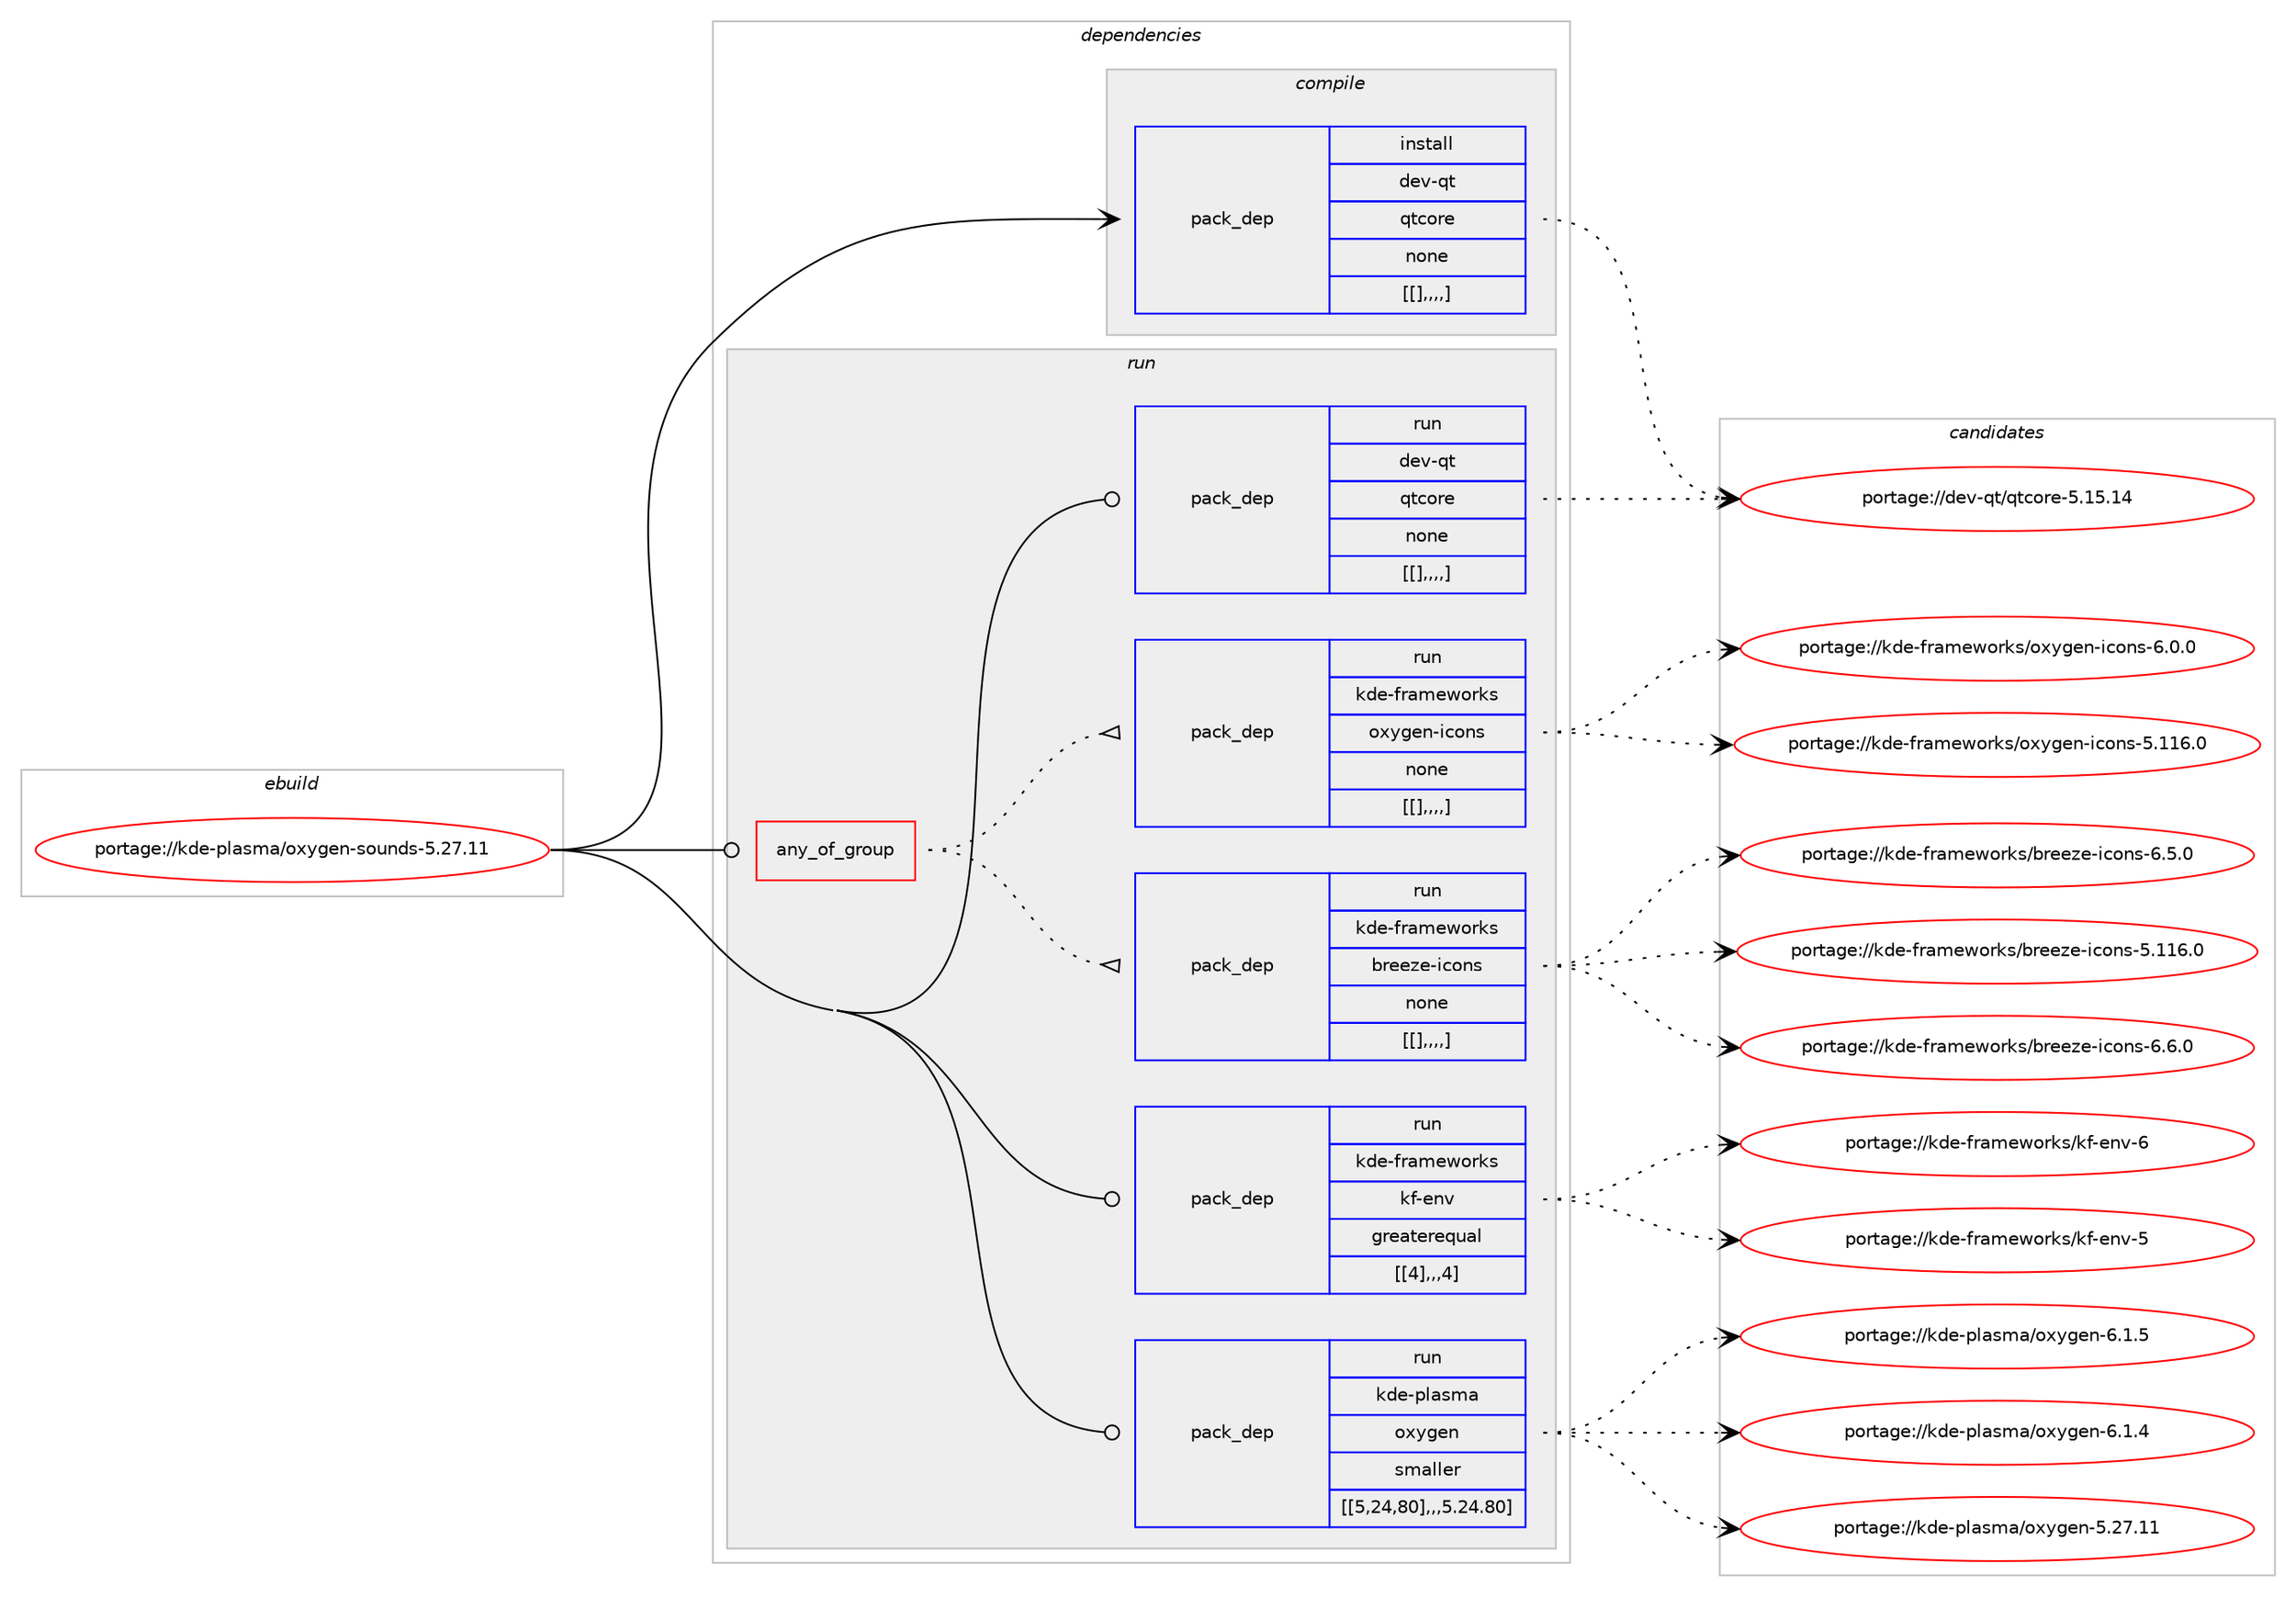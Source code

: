 digraph prolog {

# *************
# Graph options
# *************

newrank=true;
concentrate=true;
compound=true;
graph [rankdir=LR,fontname=Helvetica,fontsize=10,ranksep=1.5];#, ranksep=2.5, nodesep=0.2];
edge  [arrowhead=vee];
node  [fontname=Helvetica,fontsize=10];

# **********
# The ebuild
# **********

subgraph cluster_leftcol {
color=gray;
label=<<i>ebuild</i>>;
id [label="portage://kde-plasma/oxygen-sounds-5.27.11", color=red, width=4, href="../kde-plasma/oxygen-sounds-5.27.11.svg"];
}

# ****************
# The dependencies
# ****************

subgraph cluster_midcol {
color=gray;
label=<<i>dependencies</i>>;
subgraph cluster_compile {
fillcolor="#eeeeee";
style=filled;
label=<<i>compile</i>>;
subgraph pack209787 {
dependency283054 [label=<<TABLE BORDER="0" CELLBORDER="1" CELLSPACING="0" CELLPADDING="4" WIDTH="220"><TR><TD ROWSPAN="6" CELLPADDING="30">pack_dep</TD></TR><TR><TD WIDTH="110">install</TD></TR><TR><TD>dev-qt</TD></TR><TR><TD>qtcore</TD></TR><TR><TD>none</TD></TR><TR><TD>[[],,,,]</TD></TR></TABLE>>, shape=none, color=blue];
}
id:e -> dependency283054:w [weight=20,style="solid",arrowhead="vee"];
}
subgraph cluster_compileandrun {
fillcolor="#eeeeee";
style=filled;
label=<<i>compile and run</i>>;
}
subgraph cluster_run {
fillcolor="#eeeeee";
style=filled;
label=<<i>run</i>>;
subgraph any2137 {
dependency283055 [label=<<TABLE BORDER="0" CELLBORDER="1" CELLSPACING="0" CELLPADDING="4"><TR><TD CELLPADDING="10">any_of_group</TD></TR></TABLE>>, shape=none, color=red];subgraph pack209788 {
dependency283056 [label=<<TABLE BORDER="0" CELLBORDER="1" CELLSPACING="0" CELLPADDING="4" WIDTH="220"><TR><TD ROWSPAN="6" CELLPADDING="30">pack_dep</TD></TR><TR><TD WIDTH="110">run</TD></TR><TR><TD>kde-frameworks</TD></TR><TR><TD>breeze-icons</TD></TR><TR><TD>none</TD></TR><TR><TD>[[],,,,]</TD></TR></TABLE>>, shape=none, color=blue];
}
dependency283055:e -> dependency283056:w [weight=20,style="dotted",arrowhead="oinv"];
subgraph pack209789 {
dependency283057 [label=<<TABLE BORDER="0" CELLBORDER="1" CELLSPACING="0" CELLPADDING="4" WIDTH="220"><TR><TD ROWSPAN="6" CELLPADDING="30">pack_dep</TD></TR><TR><TD WIDTH="110">run</TD></TR><TR><TD>kde-frameworks</TD></TR><TR><TD>oxygen-icons</TD></TR><TR><TD>none</TD></TR><TR><TD>[[],,,,]</TD></TR></TABLE>>, shape=none, color=blue];
}
dependency283055:e -> dependency283057:w [weight=20,style="dotted",arrowhead="oinv"];
}
id:e -> dependency283055:w [weight=20,style="solid",arrowhead="odot"];
subgraph pack209790 {
dependency283058 [label=<<TABLE BORDER="0" CELLBORDER="1" CELLSPACING="0" CELLPADDING="4" WIDTH="220"><TR><TD ROWSPAN="6" CELLPADDING="30">pack_dep</TD></TR><TR><TD WIDTH="110">run</TD></TR><TR><TD>dev-qt</TD></TR><TR><TD>qtcore</TD></TR><TR><TD>none</TD></TR><TR><TD>[[],,,,]</TD></TR></TABLE>>, shape=none, color=blue];
}
id:e -> dependency283058:w [weight=20,style="solid",arrowhead="odot"];
subgraph pack209791 {
dependency283059 [label=<<TABLE BORDER="0" CELLBORDER="1" CELLSPACING="0" CELLPADDING="4" WIDTH="220"><TR><TD ROWSPAN="6" CELLPADDING="30">pack_dep</TD></TR><TR><TD WIDTH="110">run</TD></TR><TR><TD>kde-frameworks</TD></TR><TR><TD>kf-env</TD></TR><TR><TD>greaterequal</TD></TR><TR><TD>[[4],,,4]</TD></TR></TABLE>>, shape=none, color=blue];
}
id:e -> dependency283059:w [weight=20,style="solid",arrowhead="odot"];
subgraph pack209792 {
dependency283060 [label=<<TABLE BORDER="0" CELLBORDER="1" CELLSPACING="0" CELLPADDING="4" WIDTH="220"><TR><TD ROWSPAN="6" CELLPADDING="30">pack_dep</TD></TR><TR><TD WIDTH="110">run</TD></TR><TR><TD>kde-plasma</TD></TR><TR><TD>oxygen</TD></TR><TR><TD>smaller</TD></TR><TR><TD>[[5,24,80],,,5.24.80]</TD></TR></TABLE>>, shape=none, color=blue];
}
id:e -> dependency283060:w [weight=20,style="solid",arrowhead="odot"];
}
}

# **************
# The candidates
# **************

subgraph cluster_choices {
rank=same;
color=gray;
label=<<i>candidates</i>>;

subgraph choice209787 {
color=black;
nodesep=1;
choice1001011184511311647113116991111141014553464953464952 [label="portage://dev-qt/qtcore-5.15.14", color=red, width=4,href="../dev-qt/qtcore-5.15.14.svg"];
dependency283054:e -> choice1001011184511311647113116991111141014553464953464952:w [style=dotted,weight="100"];
}
subgraph choice209788 {
color=black;
nodesep=1;
choice107100101451021149710910111911111410711547981141011011221014510599111110115455446544648 [label="portage://kde-frameworks/breeze-icons-6.6.0", color=red, width=4,href="../kde-frameworks/breeze-icons-6.6.0.svg"];
choice107100101451021149710910111911111410711547981141011011221014510599111110115455446534648 [label="portage://kde-frameworks/breeze-icons-6.5.0", color=red, width=4,href="../kde-frameworks/breeze-icons-6.5.0.svg"];
choice1071001014510211497109101119111114107115479811410110112210145105991111101154553464949544648 [label="portage://kde-frameworks/breeze-icons-5.116.0", color=red, width=4,href="../kde-frameworks/breeze-icons-5.116.0.svg"];
dependency283056:e -> choice107100101451021149710910111911111410711547981141011011221014510599111110115455446544648:w [style=dotted,weight="100"];
dependency283056:e -> choice107100101451021149710910111911111410711547981141011011221014510599111110115455446534648:w [style=dotted,weight="100"];
dependency283056:e -> choice1071001014510211497109101119111114107115479811410110112210145105991111101154553464949544648:w [style=dotted,weight="100"];
}
subgraph choice209789 {
color=black;
nodesep=1;
choice1071001014510211497109101119111114107115471111201211031011104510599111110115455446484648 [label="portage://kde-frameworks/oxygen-icons-6.0.0", color=red, width=4,href="../kde-frameworks/oxygen-icons-6.0.0.svg"];
choice10710010145102114971091011191111141071154711112012110310111045105991111101154553464949544648 [label="portage://kde-frameworks/oxygen-icons-5.116.0", color=red, width=4,href="../kde-frameworks/oxygen-icons-5.116.0.svg"];
dependency283057:e -> choice1071001014510211497109101119111114107115471111201211031011104510599111110115455446484648:w [style=dotted,weight="100"];
dependency283057:e -> choice10710010145102114971091011191111141071154711112012110310111045105991111101154553464949544648:w [style=dotted,weight="100"];
}
subgraph choice209790 {
color=black;
nodesep=1;
choice1001011184511311647113116991111141014553464953464952 [label="portage://dev-qt/qtcore-5.15.14", color=red, width=4,href="../dev-qt/qtcore-5.15.14.svg"];
dependency283058:e -> choice1001011184511311647113116991111141014553464953464952:w [style=dotted,weight="100"];
}
subgraph choice209791 {
color=black;
nodesep=1;
choice107100101451021149710910111911111410711547107102451011101184554 [label="portage://kde-frameworks/kf-env-6", color=red, width=4,href="../kde-frameworks/kf-env-6.svg"];
choice107100101451021149710910111911111410711547107102451011101184553 [label="portage://kde-frameworks/kf-env-5", color=red, width=4,href="../kde-frameworks/kf-env-5.svg"];
dependency283059:e -> choice107100101451021149710910111911111410711547107102451011101184554:w [style=dotted,weight="100"];
dependency283059:e -> choice107100101451021149710910111911111410711547107102451011101184553:w [style=dotted,weight="100"];
}
subgraph choice209792 {
color=black;
nodesep=1;
choice10710010145112108971151099747111120121103101110455446494653 [label="portage://kde-plasma/oxygen-6.1.5", color=red, width=4,href="../kde-plasma/oxygen-6.1.5.svg"];
choice10710010145112108971151099747111120121103101110455446494652 [label="portage://kde-plasma/oxygen-6.1.4", color=red, width=4,href="../kde-plasma/oxygen-6.1.4.svg"];
choice107100101451121089711510997471111201211031011104553465055464949 [label="portage://kde-plasma/oxygen-5.27.11", color=red, width=4,href="../kde-plasma/oxygen-5.27.11.svg"];
dependency283060:e -> choice10710010145112108971151099747111120121103101110455446494653:w [style=dotted,weight="100"];
dependency283060:e -> choice10710010145112108971151099747111120121103101110455446494652:w [style=dotted,weight="100"];
dependency283060:e -> choice107100101451121089711510997471111201211031011104553465055464949:w [style=dotted,weight="100"];
}
}

}
